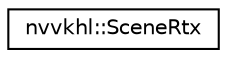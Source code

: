 digraph "Graphical Class Hierarchy"
{
 // LATEX_PDF_SIZE
  edge [fontname="Helvetica",fontsize="10",labelfontname="Helvetica",labelfontsize="10"];
  node [fontname="Helvetica",fontsize="10",shape=record];
  rankdir="LR";
  Node0 [label="nvvkhl::SceneRtx",height=0.2,width=0.4,color="black", fillcolor="white", style="filled",URL="$classnvvkhl_1_1_scene_rtx.html",tooltip=" "];
}
